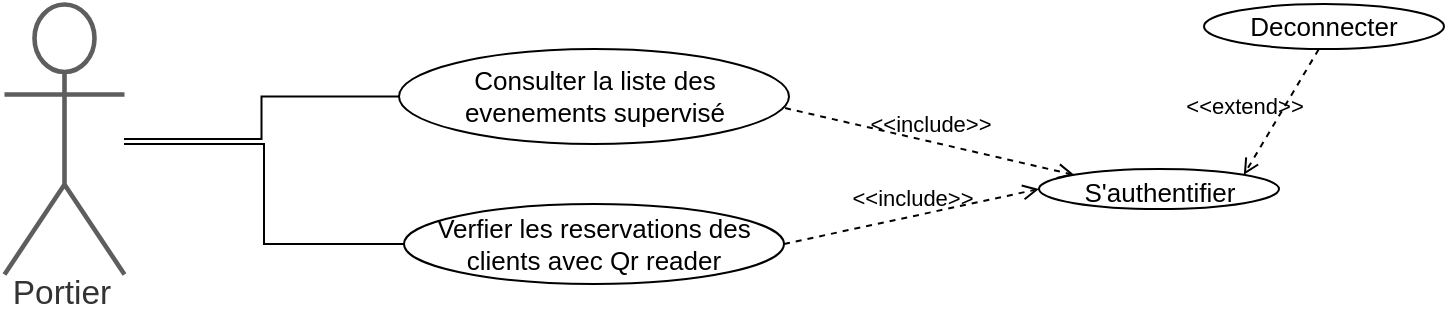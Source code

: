 <mxfile version="20.8.16" type="github">
  <diagram name="Page-1" id="QaAVnieUUXBiS1ZqtGDE">
    <mxGraphModel dx="1862" dy="1722" grid="1" gridSize="10" guides="1" tooltips="1" connect="1" arrows="1" fold="1" page="1" pageScale="1" pageWidth="827" pageHeight="1169" math="0" shadow="0">
      <root>
        <mxCell id="0" />
        <mxCell id="1" parent="0" />
        <mxCell id="i5s40QyI9Gly42XplSTK-2" value="Portier" style="html=1;overflow=block;blockSpacing=1;shape=umlActor;labelPosition=center;verticalLabelPosition=bottom;verticalAlign=top;whiteSpace=nowrap;fontSize=16.7;fontColor=#333333;align=center;spacing=0;strokeColor=#5e5e5e;strokeOpacity=100;rounded=1;absoluteArcSize=1;arcSize=9;strokeWidth=2.3;lucidId=wAitfE4UTxwo;" vertex="1" parent="1">
          <mxGeometry x="-800" y="-800" width="60" height="135" as="geometry" />
        </mxCell>
        <mxCell id="i5s40QyI9Gly42XplSTK-11" style="edgeStyle=orthogonalEdgeStyle;rounded=0;orthogonalLoop=1;jettySize=auto;html=1;exitX=0;exitY=0.5;exitDx=0;exitDy=0;endArrow=none;endFill=0;" edge="1" parent="1" source="i5s40QyI9Gly42XplSTK-4" target="i5s40QyI9Gly42XplSTK-2">
          <mxGeometry relative="1" as="geometry" />
        </mxCell>
        <mxCell id="i5s40QyI9Gly42XplSTK-4" value="Consulter la liste des evenements supervisé" style="html=1;overflow=block;blockSpacing=1;whiteSpace=wrap;ellipse;fontSize=13;spacing=3.8;strokeColor=default;strokeOpacity=100;rounded=1;absoluteArcSize=1;arcSize=9;strokeWidth=1;lucidId=eDitzyq0~7Tt;" vertex="1" parent="1">
          <mxGeometry x="-602.5" y="-777.5" width="195" height="47.5" as="geometry" />
        </mxCell>
        <mxCell id="i5s40QyI9Gly42XplSTK-12" style="edgeStyle=orthogonalEdgeStyle;rounded=0;orthogonalLoop=1;jettySize=auto;html=1;endArrow=none;endFill=0;" edge="1" parent="1" source="i5s40QyI9Gly42XplSTK-5">
          <mxGeometry relative="1" as="geometry">
            <mxPoint x="-740" y="-730" as="targetPoint" />
            <Array as="points">
              <mxPoint x="-670" y="-680" />
              <mxPoint x="-670" y="-730" />
            </Array>
          </mxGeometry>
        </mxCell>
        <mxCell id="i5s40QyI9Gly42XplSTK-5" value="Verfier les reservations des clients avec Qr reader" style="html=1;overflow=block;blockSpacing=1;whiteSpace=wrap;ellipse;fontSize=13;spacing=3.8;strokeColor=default;strokeOpacity=100;rounded=1;absoluteArcSize=1;arcSize=9;strokeWidth=1;lucidId=tDitnoB0Gj56;" vertex="1" parent="1">
          <mxGeometry x="-600" y="-700" width="190" height="40" as="geometry" />
        </mxCell>
        <mxCell id="i5s40QyI9Gly42XplSTK-6" value="S&#39;authentifier" style="html=1;overflow=block;blockSpacing=1;whiteSpace=wrap;ellipse;fontSize=13;spacing=3.8;strokeColor=default;strokeOpacity=100;rounded=1;absoluteArcSize=1;arcSize=9;strokeWidth=1;lucidId=XvitAHHM73nt;" vertex="1" parent="1">
          <mxGeometry x="-282.5" y="-717.5" width="120" height="20" as="geometry" />
        </mxCell>
        <mxCell id="i5s40QyI9Gly42XplSTK-7" value="Deconnecter" style="html=1;overflow=block;blockSpacing=1;whiteSpace=wrap;ellipse;fontSize=13;spacing=3.8;strokeColor=default;strokeOpacity=100;rounded=1;absoluteArcSize=1;arcSize=9;strokeWidth=1;lucidId=XvitmW9DInrr;" vertex="1" parent="1">
          <mxGeometry x="-200" y="-800" width="120" height="22.5" as="geometry" />
        </mxCell>
        <mxCell id="i5s40QyI9Gly42XplSTK-8" value="&amp;lt;&amp;lt;include&amp;gt;&amp;gt;" style="html=1;verticalAlign=bottom;labelBackgroundColor=none;endArrow=open;endFill=0;dashed=1;rounded=0;entryX=0;entryY=0;entryDx=0;entryDy=0;exitX=0.99;exitY=0.622;exitDx=0;exitDy=0;exitPerimeter=0;strokeColor=default;strokeWidth=1;" edge="1" source="i5s40QyI9Gly42XplSTK-4" target="i5s40QyI9Gly42XplSTK-6" parent="1">
          <mxGeometry width="160" relative="1" as="geometry">
            <mxPoint x="-402.5" y="-707.5" as="sourcePoint" />
            <mxPoint x="-237.5" y="-717.5" as="targetPoint" />
          </mxGeometry>
        </mxCell>
        <mxCell id="i5s40QyI9Gly42XplSTK-9" value="&amp;lt;&amp;lt;include&amp;gt;&amp;gt;" style="html=1;verticalAlign=bottom;labelBackgroundColor=none;endArrow=open;endFill=0;dashed=1;rounded=0;entryX=0;entryY=0.5;entryDx=0;entryDy=0;exitX=1;exitY=0.5;exitDx=0;exitDy=0;strokeColor=default;strokeWidth=1;" edge="1" source="i5s40QyI9Gly42XplSTK-5" target="i5s40QyI9Gly42XplSTK-6" parent="1">
          <mxGeometry width="160" relative="1" as="geometry">
            <mxPoint x="-347.5" y="-577.5" as="sourcePoint" />
            <mxPoint x="-187.5" y="-588.33" as="targetPoint" />
          </mxGeometry>
        </mxCell>
        <mxCell id="i5s40QyI9Gly42XplSTK-10" value="&amp;lt;&amp;lt;extend&amp;gt;&amp;gt;" style="html=1;verticalAlign=bottom;labelBackgroundColor=none;endArrow=open;endFill=0;dashed=1;rounded=0;entryX=1;entryY=0;entryDx=0;entryDy=0;strokeColor=default;strokeWidth=1;exitX=0.478;exitY=1.007;exitDx=0;exitDy=0;exitPerimeter=0;" edge="1" source="i5s40QyI9Gly42XplSTK-7" target="i5s40QyI9Gly42XplSTK-6" parent="1">
          <mxGeometry x="0.401" y="-13" width="160" relative="1" as="geometry">
            <mxPoint x="-142" y="-760" as="sourcePoint" />
            <mxPoint x="282.5" y="-607.5" as="targetPoint" />
            <mxPoint as="offset" />
          </mxGeometry>
        </mxCell>
      </root>
    </mxGraphModel>
  </diagram>
</mxfile>
